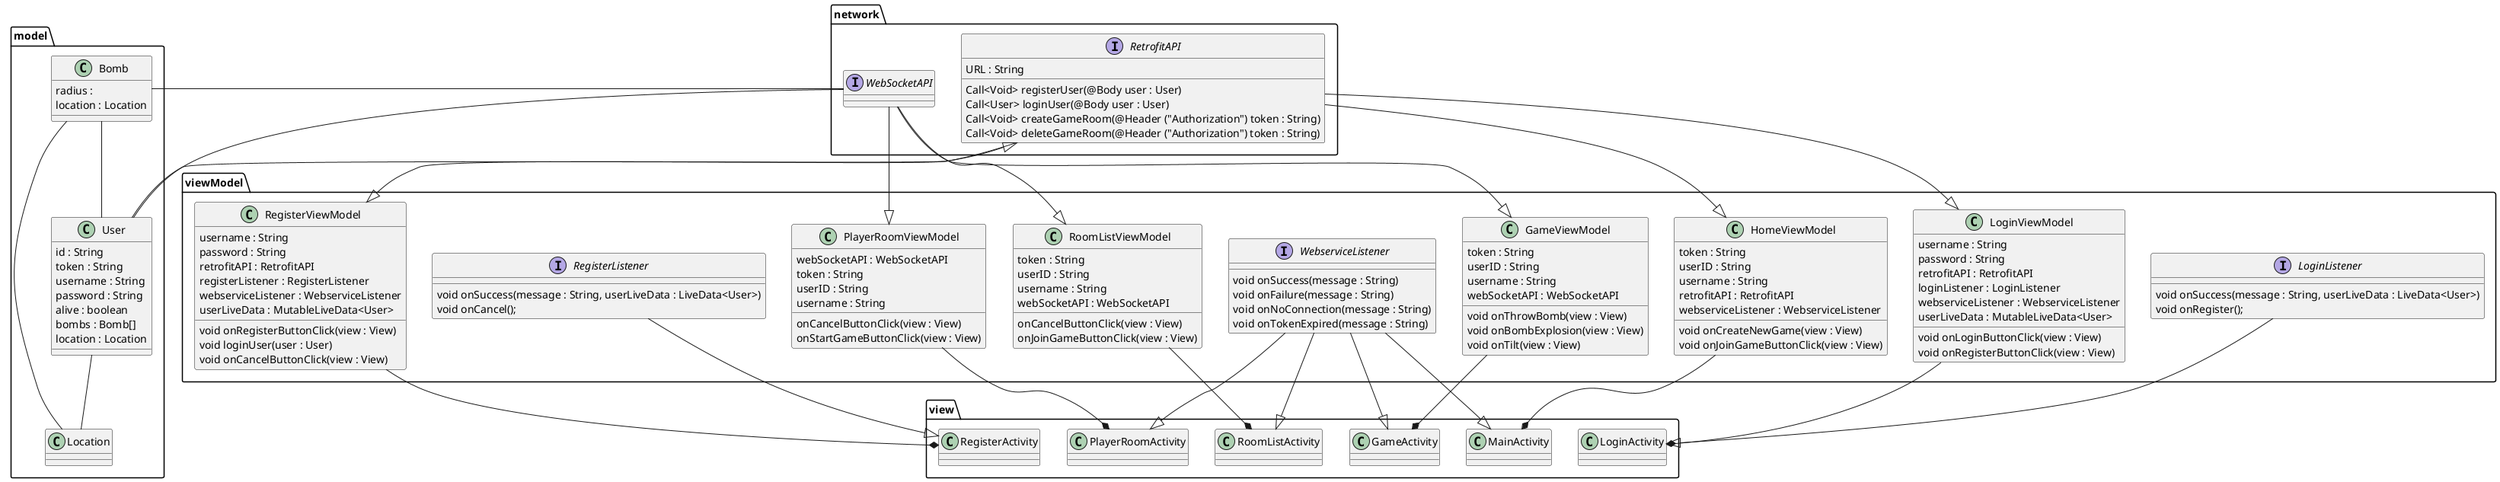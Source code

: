 @startuml
package "model" {
    class Bomb {
        radius :
        location : Location
    }
    class Location
    class User {
        id : String
        token : String
        username : String
        password : String
        alive : boolean
        bombs : Bomb[]
        location : Location
    }
}

package "network" {
    interface RetrofitAPI {
        URL : String
        Call<Void> registerUser(@Body user : User)
        Call<User> loginUser(@Body user : User)
        Call<Void> createGameRoom(@Header ("Authorization") token : String)
        Call<Void> deleteGameRoom(@Header ("Authorization") token : String)
    }
    interface WebSocketAPI
}

package "view" {
    class GameActivity
    class LoginActivity
    class MainActivity
    class PlayerRoomActivity
    class RegisterActivity
    class RoomListActivity
}

package "viewModel" {
    class GameViewModel {
        token : String
        userID : String
        username : String
        webSocketAPI : WebSocketAPI
        void onThrowBomb(view : View)
        void onBombExplosion(view : View)
        void onTilt(view : View)
    }
    class HomeViewModel {
        token : String
        userID : String
        username : String
        retrofitAPI : RetrofitAPI
        webserviceListener : WebserviceListener
        void onCreateNewGame(view : View)
        void onJoinGameButtonClick(view : View)
    }
    class LoginViewModel {
        username : String
        password : String
        retrofitAPI : RetrofitAPI
        loginListener : LoginListener
        webserviceListener : WebserviceListener
        userLiveData : MutableLiveData<User>
        void onLoginButtonClick(view : View)
        void onRegisterButtonClick(view : View)
    }
    class PlayerRoomViewModel {
        webSocketAPI : WebSocketAPI
        token : String
        userID : String
        username : String
        onCancelButtonClick(view : View)
        onStartGameButtonClick(view : View)
    }
    class RegisterViewModel {
        username : String
        password : String
        retrofitAPI : RetrofitAPI
        registerListener : RegisterListener
        webserviceListener : WebserviceListener
        userLiveData : MutableLiveData<User>
        void onRegisterButtonClick(view : View)
        void loginUser(user : User)
        void onCancelButtonClick(view : View)
    }
    class RoomListViewModel {
        token : String
        userID : String
        username : String
        webSocketAPI : WebSocketAPI
        onCancelButtonClick(view : View)
        onJoinGameButtonClick(view : View)
    }
    interface LoginListener {
        void onSuccess(message : String, userLiveData : LiveData<User>)
        void onRegister();
    }
    interface RegisterListener {
        void onSuccess(message : String, userLiveData : LiveData<User>)
        void onCancel();
    }
    interface WebserviceListener {
        void onSuccess(message : String)
        void onFailure(message : String)
        void onNoConnection(message : String)
        void onTokenExpired(message : String)
    }
}
User --|> RetrofitAPI
User -- Location
Bomb -- User
Bomb -- Location
LoginListener --|> LoginActivity
RegisterListener --|> RegisterActivity
WebserviceListener --|> GameActivity
WebserviceListener --|> MainActivity
WebserviceListener --|> PlayerRoomActivity
WebserviceListener --|> RoomListActivity
LoginViewModel --* LoginActivity
RegisterViewModel --* RegisterActivity
HomeViewModel --* MainActivity
GameViewModel --* GameActivity
PlayerRoomViewModel --* PlayerRoomActivity
RoomListViewModel --* RoomListActivity
RetrofitAPI --|> LoginViewModel
RetrofitAPI --|> RegisterViewModel
RetrofitAPI --|> HomeViewModel
WebSocketAPI --|> GameViewModel
WebSocketAPI --|> RoomListViewModel
WebSocketAPI --|> PlayerRoomViewModel
WebSocketAPI -- Bomb
WebSocketAPI -- User
@enduml